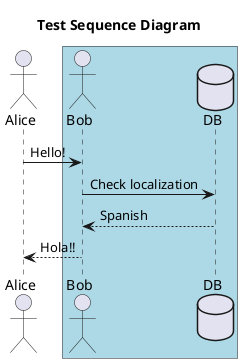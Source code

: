 ' This is a comment!
@startuml

title "Test Sequence Diagram"

actor Alice
box #lightBlue
	actor Bob
	database DB
end box

Alice->Bob: Hello!
Bob->DB: Check localization
DB-->Bob: Spanish
Bob-->Alice: Hola!!

@enduml
